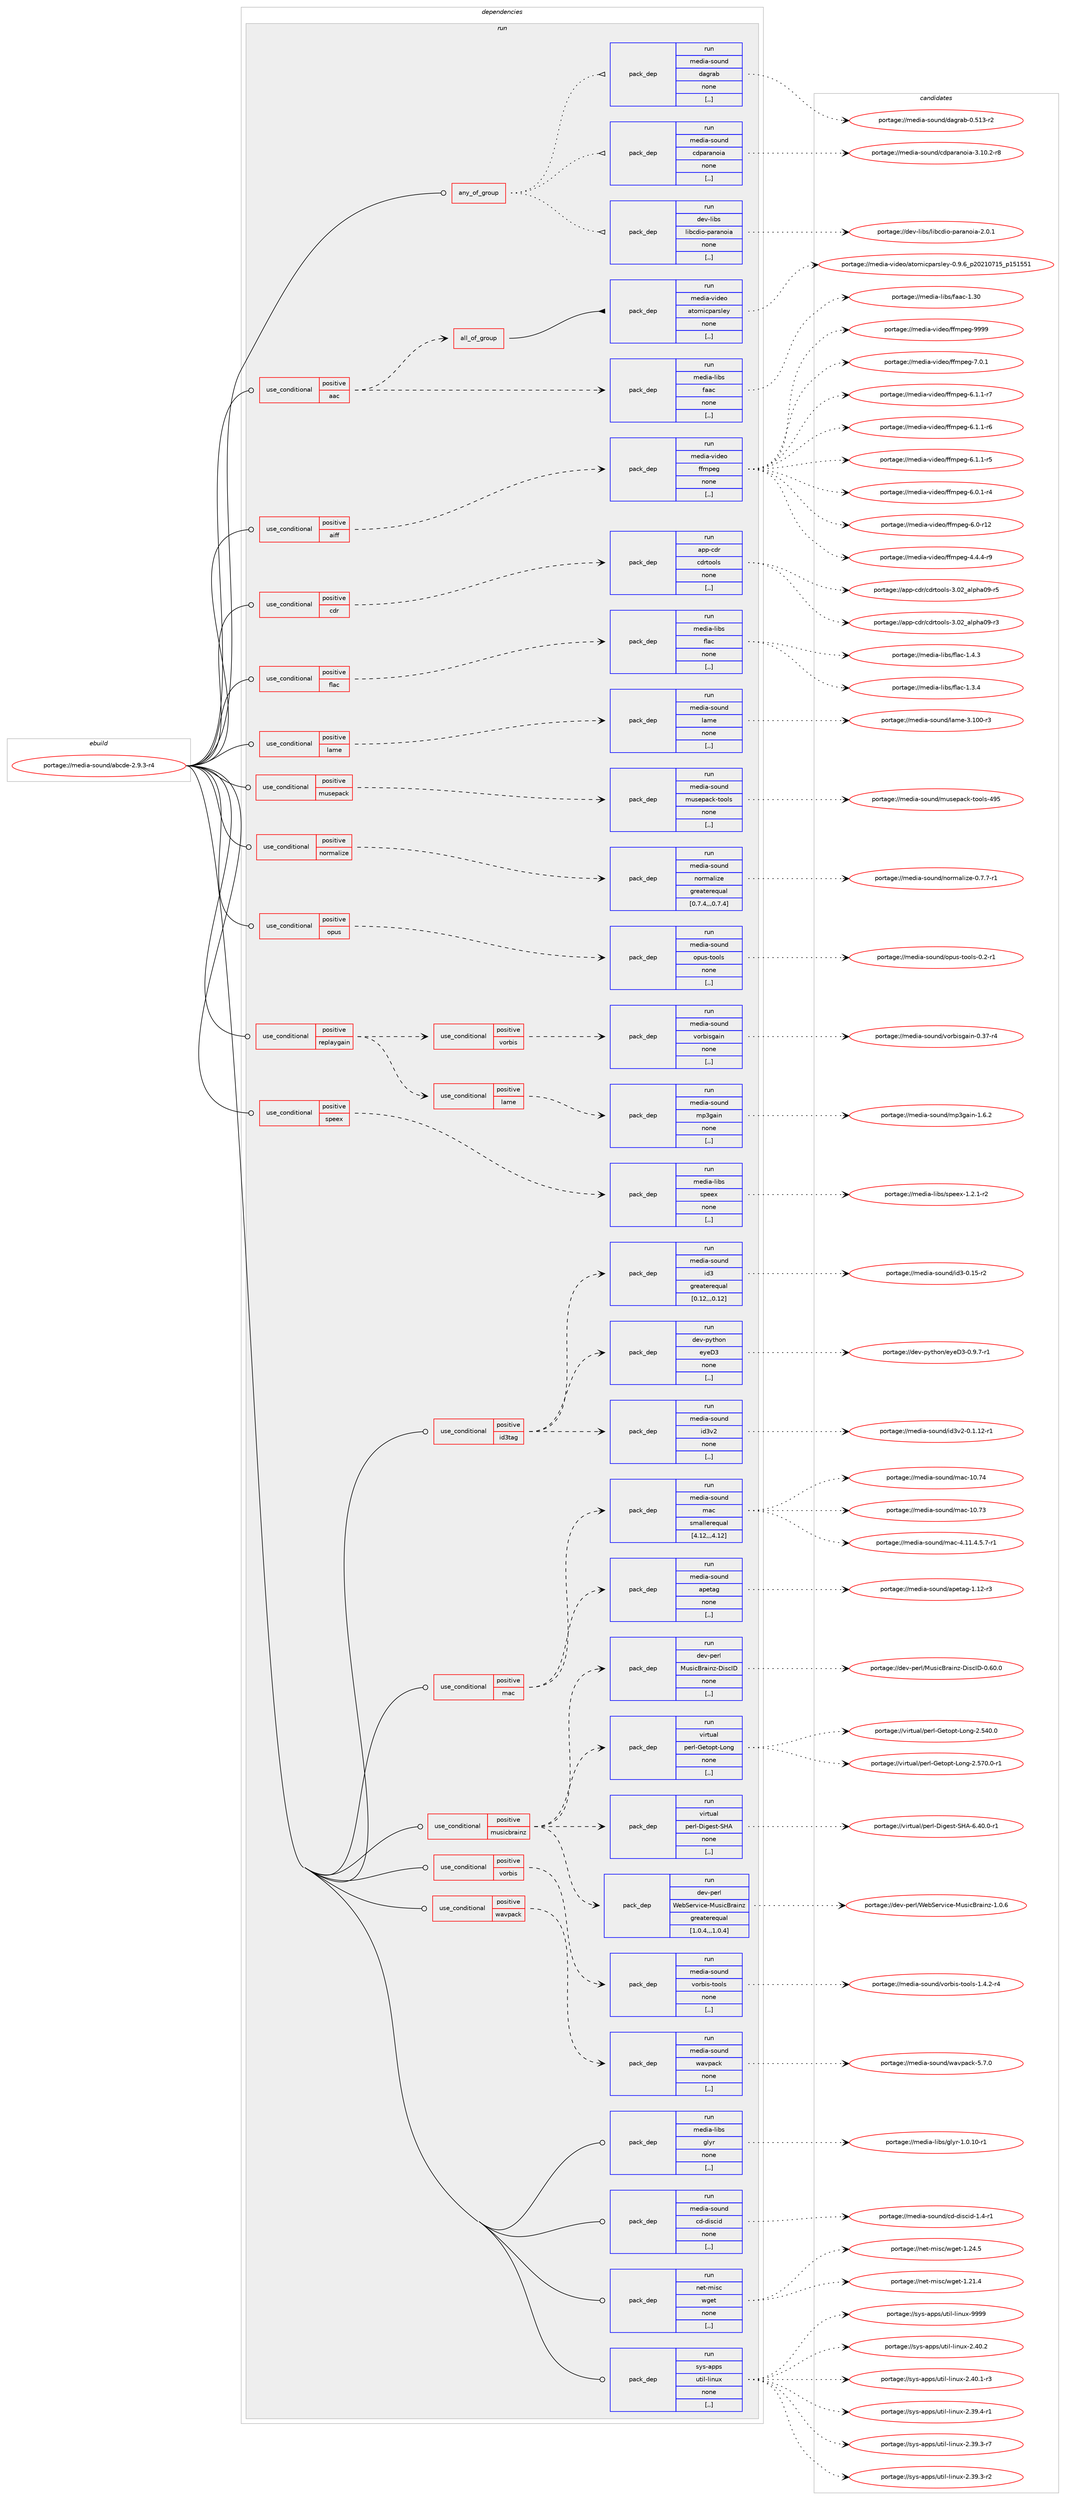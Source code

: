 digraph prolog {

# *************
# Graph options
# *************

newrank=true;
concentrate=true;
compound=true;
graph [rankdir=LR,fontname=Helvetica,fontsize=10,ranksep=1.5];#, ranksep=2.5, nodesep=0.2];
edge  [arrowhead=vee];
node  [fontname=Helvetica,fontsize=10];

# **********
# The ebuild
# **********

subgraph cluster_leftcol {
color=gray;
rank=same;
label=<<i>ebuild</i>>;
id [label="portage://media-sound/abcde-2.9.3-r4", color=red, width=4, href="../media-sound/abcde-2.9.3-r4.svg"];
}

# ****************
# The dependencies
# ****************

subgraph cluster_midcol {
color=gray;
label=<<i>dependencies</i>>;
subgraph cluster_compile {
fillcolor="#eeeeee";
style=filled;
label=<<i>compile</i>>;
}
subgraph cluster_compileandrun {
fillcolor="#eeeeee";
style=filled;
label=<<i>compile and run</i>>;
}
subgraph cluster_run {
fillcolor="#eeeeee";
style=filled;
label=<<i>run</i>>;
subgraph any2252 {
dependency309007 [label=<<TABLE BORDER="0" CELLBORDER="1" CELLSPACING="0" CELLPADDING="4"><TR><TD CELLPADDING="10">any_of_group</TD></TR></TABLE>>, shape=none, color=red];subgraph pack228435 {
dependency309008 [label=<<TABLE BORDER="0" CELLBORDER="1" CELLSPACING="0" CELLPADDING="4" WIDTH="220"><TR><TD ROWSPAN="6" CELLPADDING="30">pack_dep</TD></TR><TR><TD WIDTH="110">run</TD></TR><TR><TD>dev-libs</TD></TR><TR><TD>libcdio-paranoia</TD></TR><TR><TD>none</TD></TR><TR><TD>[,,]</TD></TR></TABLE>>, shape=none, color=blue];
}
dependency309007:e -> dependency309008:w [weight=20,style="dotted",arrowhead="oinv"];
subgraph pack228436 {
dependency309009 [label=<<TABLE BORDER="0" CELLBORDER="1" CELLSPACING="0" CELLPADDING="4" WIDTH="220"><TR><TD ROWSPAN="6" CELLPADDING="30">pack_dep</TD></TR><TR><TD WIDTH="110">run</TD></TR><TR><TD>media-sound</TD></TR><TR><TD>cdparanoia</TD></TR><TR><TD>none</TD></TR><TR><TD>[,,]</TD></TR></TABLE>>, shape=none, color=blue];
}
dependency309007:e -> dependency309009:w [weight=20,style="dotted",arrowhead="oinv"];
subgraph pack228437 {
dependency309010 [label=<<TABLE BORDER="0" CELLBORDER="1" CELLSPACING="0" CELLPADDING="4" WIDTH="220"><TR><TD ROWSPAN="6" CELLPADDING="30">pack_dep</TD></TR><TR><TD WIDTH="110">run</TD></TR><TR><TD>media-sound</TD></TR><TR><TD>dagrab</TD></TR><TR><TD>none</TD></TR><TR><TD>[,,]</TD></TR></TABLE>>, shape=none, color=blue];
}
dependency309007:e -> dependency309010:w [weight=20,style="dotted",arrowhead="oinv"];
}
id:e -> dependency309007:w [weight=20,style="solid",arrowhead="odot"];
subgraph cond78149 {
dependency309011 [label=<<TABLE BORDER="0" CELLBORDER="1" CELLSPACING="0" CELLPADDING="4"><TR><TD ROWSPAN="3" CELLPADDING="10">use_conditional</TD></TR><TR><TD>positive</TD></TR><TR><TD>aac</TD></TR></TABLE>>, shape=none, color=red];
subgraph pack228438 {
dependency309012 [label=<<TABLE BORDER="0" CELLBORDER="1" CELLSPACING="0" CELLPADDING="4" WIDTH="220"><TR><TD ROWSPAN="6" CELLPADDING="30">pack_dep</TD></TR><TR><TD WIDTH="110">run</TD></TR><TR><TD>media-libs</TD></TR><TR><TD>faac</TD></TR><TR><TD>none</TD></TR><TR><TD>[,,]</TD></TR></TABLE>>, shape=none, color=blue];
}
dependency309011:e -> dependency309012:w [weight=20,style="dashed",arrowhead="vee"];
subgraph all174 {
dependency309013 [label=<<TABLE BORDER="0" CELLBORDER="1" CELLSPACING="0" CELLPADDING="4"><TR><TD CELLPADDING="10">all_of_group</TD></TR></TABLE>>, shape=none, color=red];subgraph pack228439 {
dependency309014 [label=<<TABLE BORDER="0" CELLBORDER="1" CELLSPACING="0" CELLPADDING="4" WIDTH="220"><TR><TD ROWSPAN="6" CELLPADDING="30">pack_dep</TD></TR><TR><TD WIDTH="110">run</TD></TR><TR><TD>media-video</TD></TR><TR><TD>atomicparsley</TD></TR><TR><TD>none</TD></TR><TR><TD>[,,]</TD></TR></TABLE>>, shape=none, color=blue];
}
dependency309013:e -> dependency309014:w [weight=20,style="solid",arrowhead="inv"];
}
dependency309011:e -> dependency309013:w [weight=20,style="dashed",arrowhead="vee"];
}
id:e -> dependency309011:w [weight=20,style="solid",arrowhead="odot"];
subgraph cond78150 {
dependency309015 [label=<<TABLE BORDER="0" CELLBORDER="1" CELLSPACING="0" CELLPADDING="4"><TR><TD ROWSPAN="3" CELLPADDING="10">use_conditional</TD></TR><TR><TD>positive</TD></TR><TR><TD>aiff</TD></TR></TABLE>>, shape=none, color=red];
subgraph pack228440 {
dependency309016 [label=<<TABLE BORDER="0" CELLBORDER="1" CELLSPACING="0" CELLPADDING="4" WIDTH="220"><TR><TD ROWSPAN="6" CELLPADDING="30">pack_dep</TD></TR><TR><TD WIDTH="110">run</TD></TR><TR><TD>media-video</TD></TR><TR><TD>ffmpeg</TD></TR><TR><TD>none</TD></TR><TR><TD>[,,]</TD></TR></TABLE>>, shape=none, color=blue];
}
dependency309015:e -> dependency309016:w [weight=20,style="dashed",arrowhead="vee"];
}
id:e -> dependency309015:w [weight=20,style="solid",arrowhead="odot"];
subgraph cond78151 {
dependency309017 [label=<<TABLE BORDER="0" CELLBORDER="1" CELLSPACING="0" CELLPADDING="4"><TR><TD ROWSPAN="3" CELLPADDING="10">use_conditional</TD></TR><TR><TD>positive</TD></TR><TR><TD>cdr</TD></TR></TABLE>>, shape=none, color=red];
subgraph pack228441 {
dependency309018 [label=<<TABLE BORDER="0" CELLBORDER="1" CELLSPACING="0" CELLPADDING="4" WIDTH="220"><TR><TD ROWSPAN="6" CELLPADDING="30">pack_dep</TD></TR><TR><TD WIDTH="110">run</TD></TR><TR><TD>app-cdr</TD></TR><TR><TD>cdrtools</TD></TR><TR><TD>none</TD></TR><TR><TD>[,,]</TD></TR></TABLE>>, shape=none, color=blue];
}
dependency309017:e -> dependency309018:w [weight=20,style="dashed",arrowhead="vee"];
}
id:e -> dependency309017:w [weight=20,style="solid",arrowhead="odot"];
subgraph cond78152 {
dependency309019 [label=<<TABLE BORDER="0" CELLBORDER="1" CELLSPACING="0" CELLPADDING="4"><TR><TD ROWSPAN="3" CELLPADDING="10">use_conditional</TD></TR><TR><TD>positive</TD></TR><TR><TD>flac</TD></TR></TABLE>>, shape=none, color=red];
subgraph pack228442 {
dependency309020 [label=<<TABLE BORDER="0" CELLBORDER="1" CELLSPACING="0" CELLPADDING="4" WIDTH="220"><TR><TD ROWSPAN="6" CELLPADDING="30">pack_dep</TD></TR><TR><TD WIDTH="110">run</TD></TR><TR><TD>media-libs</TD></TR><TR><TD>flac</TD></TR><TR><TD>none</TD></TR><TR><TD>[,,]</TD></TR></TABLE>>, shape=none, color=blue];
}
dependency309019:e -> dependency309020:w [weight=20,style="dashed",arrowhead="vee"];
}
id:e -> dependency309019:w [weight=20,style="solid",arrowhead="odot"];
subgraph cond78153 {
dependency309021 [label=<<TABLE BORDER="0" CELLBORDER="1" CELLSPACING="0" CELLPADDING="4"><TR><TD ROWSPAN="3" CELLPADDING="10">use_conditional</TD></TR><TR><TD>positive</TD></TR><TR><TD>id3tag</TD></TR></TABLE>>, shape=none, color=red];
subgraph pack228443 {
dependency309022 [label=<<TABLE BORDER="0" CELLBORDER="1" CELLSPACING="0" CELLPADDING="4" WIDTH="220"><TR><TD ROWSPAN="6" CELLPADDING="30">pack_dep</TD></TR><TR><TD WIDTH="110">run</TD></TR><TR><TD>dev-python</TD></TR><TR><TD>eyeD3</TD></TR><TR><TD>none</TD></TR><TR><TD>[,,]</TD></TR></TABLE>>, shape=none, color=blue];
}
dependency309021:e -> dependency309022:w [weight=20,style="dashed",arrowhead="vee"];
subgraph pack228444 {
dependency309023 [label=<<TABLE BORDER="0" CELLBORDER="1" CELLSPACING="0" CELLPADDING="4" WIDTH="220"><TR><TD ROWSPAN="6" CELLPADDING="30">pack_dep</TD></TR><TR><TD WIDTH="110">run</TD></TR><TR><TD>media-sound</TD></TR><TR><TD>id3</TD></TR><TR><TD>greaterequal</TD></TR><TR><TD>[0.12,,,0.12]</TD></TR></TABLE>>, shape=none, color=blue];
}
dependency309021:e -> dependency309023:w [weight=20,style="dashed",arrowhead="vee"];
subgraph pack228445 {
dependency309024 [label=<<TABLE BORDER="0" CELLBORDER="1" CELLSPACING="0" CELLPADDING="4" WIDTH="220"><TR><TD ROWSPAN="6" CELLPADDING="30">pack_dep</TD></TR><TR><TD WIDTH="110">run</TD></TR><TR><TD>media-sound</TD></TR><TR><TD>id3v2</TD></TR><TR><TD>none</TD></TR><TR><TD>[,,]</TD></TR></TABLE>>, shape=none, color=blue];
}
dependency309021:e -> dependency309024:w [weight=20,style="dashed",arrowhead="vee"];
}
id:e -> dependency309021:w [weight=20,style="solid",arrowhead="odot"];
subgraph cond78154 {
dependency309025 [label=<<TABLE BORDER="0" CELLBORDER="1" CELLSPACING="0" CELLPADDING="4"><TR><TD ROWSPAN="3" CELLPADDING="10">use_conditional</TD></TR><TR><TD>positive</TD></TR><TR><TD>lame</TD></TR></TABLE>>, shape=none, color=red];
subgraph pack228446 {
dependency309026 [label=<<TABLE BORDER="0" CELLBORDER="1" CELLSPACING="0" CELLPADDING="4" WIDTH="220"><TR><TD ROWSPAN="6" CELLPADDING="30">pack_dep</TD></TR><TR><TD WIDTH="110">run</TD></TR><TR><TD>media-sound</TD></TR><TR><TD>lame</TD></TR><TR><TD>none</TD></TR><TR><TD>[,,]</TD></TR></TABLE>>, shape=none, color=blue];
}
dependency309025:e -> dependency309026:w [weight=20,style="dashed",arrowhead="vee"];
}
id:e -> dependency309025:w [weight=20,style="solid",arrowhead="odot"];
subgraph cond78155 {
dependency309027 [label=<<TABLE BORDER="0" CELLBORDER="1" CELLSPACING="0" CELLPADDING="4"><TR><TD ROWSPAN="3" CELLPADDING="10">use_conditional</TD></TR><TR><TD>positive</TD></TR><TR><TD>mac</TD></TR></TABLE>>, shape=none, color=red];
subgraph pack228447 {
dependency309028 [label=<<TABLE BORDER="0" CELLBORDER="1" CELLSPACING="0" CELLPADDING="4" WIDTH="220"><TR><TD ROWSPAN="6" CELLPADDING="30">pack_dep</TD></TR><TR><TD WIDTH="110">run</TD></TR><TR><TD>media-sound</TD></TR><TR><TD>apetag</TD></TR><TR><TD>none</TD></TR><TR><TD>[,,]</TD></TR></TABLE>>, shape=none, color=blue];
}
dependency309027:e -> dependency309028:w [weight=20,style="dashed",arrowhead="vee"];
subgraph pack228448 {
dependency309029 [label=<<TABLE BORDER="0" CELLBORDER="1" CELLSPACING="0" CELLPADDING="4" WIDTH="220"><TR><TD ROWSPAN="6" CELLPADDING="30">pack_dep</TD></TR><TR><TD WIDTH="110">run</TD></TR><TR><TD>media-sound</TD></TR><TR><TD>mac</TD></TR><TR><TD>smallerequal</TD></TR><TR><TD>[4.12,,,4.12]</TD></TR></TABLE>>, shape=none, color=blue];
}
dependency309027:e -> dependency309029:w [weight=20,style="dashed",arrowhead="vee"];
}
id:e -> dependency309027:w [weight=20,style="solid",arrowhead="odot"];
subgraph cond78156 {
dependency309030 [label=<<TABLE BORDER="0" CELLBORDER="1" CELLSPACING="0" CELLPADDING="4"><TR><TD ROWSPAN="3" CELLPADDING="10">use_conditional</TD></TR><TR><TD>positive</TD></TR><TR><TD>musepack</TD></TR></TABLE>>, shape=none, color=red];
subgraph pack228449 {
dependency309031 [label=<<TABLE BORDER="0" CELLBORDER="1" CELLSPACING="0" CELLPADDING="4" WIDTH="220"><TR><TD ROWSPAN="6" CELLPADDING="30">pack_dep</TD></TR><TR><TD WIDTH="110">run</TD></TR><TR><TD>media-sound</TD></TR><TR><TD>musepack-tools</TD></TR><TR><TD>none</TD></TR><TR><TD>[,,]</TD></TR></TABLE>>, shape=none, color=blue];
}
dependency309030:e -> dependency309031:w [weight=20,style="dashed",arrowhead="vee"];
}
id:e -> dependency309030:w [weight=20,style="solid",arrowhead="odot"];
subgraph cond78157 {
dependency309032 [label=<<TABLE BORDER="0" CELLBORDER="1" CELLSPACING="0" CELLPADDING="4"><TR><TD ROWSPAN="3" CELLPADDING="10">use_conditional</TD></TR><TR><TD>positive</TD></TR><TR><TD>musicbrainz</TD></TR></TABLE>>, shape=none, color=red];
subgraph pack228450 {
dependency309033 [label=<<TABLE BORDER="0" CELLBORDER="1" CELLSPACING="0" CELLPADDING="4" WIDTH="220"><TR><TD ROWSPAN="6" CELLPADDING="30">pack_dep</TD></TR><TR><TD WIDTH="110">run</TD></TR><TR><TD>dev-perl</TD></TR><TR><TD>MusicBrainz-DiscID</TD></TR><TR><TD>none</TD></TR><TR><TD>[,,]</TD></TR></TABLE>>, shape=none, color=blue];
}
dependency309032:e -> dependency309033:w [weight=20,style="dashed",arrowhead="vee"];
subgraph pack228451 {
dependency309034 [label=<<TABLE BORDER="0" CELLBORDER="1" CELLSPACING="0" CELLPADDING="4" WIDTH="220"><TR><TD ROWSPAN="6" CELLPADDING="30">pack_dep</TD></TR><TR><TD WIDTH="110">run</TD></TR><TR><TD>dev-perl</TD></TR><TR><TD>WebService-MusicBrainz</TD></TR><TR><TD>greaterequal</TD></TR><TR><TD>[1.0.4,,,1.0.4]</TD></TR></TABLE>>, shape=none, color=blue];
}
dependency309032:e -> dependency309034:w [weight=20,style="dashed",arrowhead="vee"];
subgraph pack228452 {
dependency309035 [label=<<TABLE BORDER="0" CELLBORDER="1" CELLSPACING="0" CELLPADDING="4" WIDTH="220"><TR><TD ROWSPAN="6" CELLPADDING="30">pack_dep</TD></TR><TR><TD WIDTH="110">run</TD></TR><TR><TD>virtual</TD></TR><TR><TD>perl-Digest-SHA</TD></TR><TR><TD>none</TD></TR><TR><TD>[,,]</TD></TR></TABLE>>, shape=none, color=blue];
}
dependency309032:e -> dependency309035:w [weight=20,style="dashed",arrowhead="vee"];
subgraph pack228453 {
dependency309036 [label=<<TABLE BORDER="0" CELLBORDER="1" CELLSPACING="0" CELLPADDING="4" WIDTH="220"><TR><TD ROWSPAN="6" CELLPADDING="30">pack_dep</TD></TR><TR><TD WIDTH="110">run</TD></TR><TR><TD>virtual</TD></TR><TR><TD>perl-Getopt-Long</TD></TR><TR><TD>none</TD></TR><TR><TD>[,,]</TD></TR></TABLE>>, shape=none, color=blue];
}
dependency309032:e -> dependency309036:w [weight=20,style="dashed",arrowhead="vee"];
}
id:e -> dependency309032:w [weight=20,style="solid",arrowhead="odot"];
subgraph cond78158 {
dependency309037 [label=<<TABLE BORDER="0" CELLBORDER="1" CELLSPACING="0" CELLPADDING="4"><TR><TD ROWSPAN="3" CELLPADDING="10">use_conditional</TD></TR><TR><TD>positive</TD></TR><TR><TD>normalize</TD></TR></TABLE>>, shape=none, color=red];
subgraph pack228454 {
dependency309038 [label=<<TABLE BORDER="0" CELLBORDER="1" CELLSPACING="0" CELLPADDING="4" WIDTH="220"><TR><TD ROWSPAN="6" CELLPADDING="30">pack_dep</TD></TR><TR><TD WIDTH="110">run</TD></TR><TR><TD>media-sound</TD></TR><TR><TD>normalize</TD></TR><TR><TD>greaterequal</TD></TR><TR><TD>[0.7.4,,,0.7.4]</TD></TR></TABLE>>, shape=none, color=blue];
}
dependency309037:e -> dependency309038:w [weight=20,style="dashed",arrowhead="vee"];
}
id:e -> dependency309037:w [weight=20,style="solid",arrowhead="odot"];
subgraph cond78159 {
dependency309039 [label=<<TABLE BORDER="0" CELLBORDER="1" CELLSPACING="0" CELLPADDING="4"><TR><TD ROWSPAN="3" CELLPADDING="10">use_conditional</TD></TR><TR><TD>positive</TD></TR><TR><TD>opus</TD></TR></TABLE>>, shape=none, color=red];
subgraph pack228455 {
dependency309040 [label=<<TABLE BORDER="0" CELLBORDER="1" CELLSPACING="0" CELLPADDING="4" WIDTH="220"><TR><TD ROWSPAN="6" CELLPADDING="30">pack_dep</TD></TR><TR><TD WIDTH="110">run</TD></TR><TR><TD>media-sound</TD></TR><TR><TD>opus-tools</TD></TR><TR><TD>none</TD></TR><TR><TD>[,,]</TD></TR></TABLE>>, shape=none, color=blue];
}
dependency309039:e -> dependency309040:w [weight=20,style="dashed",arrowhead="vee"];
}
id:e -> dependency309039:w [weight=20,style="solid",arrowhead="odot"];
subgraph cond78160 {
dependency309041 [label=<<TABLE BORDER="0" CELLBORDER="1" CELLSPACING="0" CELLPADDING="4"><TR><TD ROWSPAN="3" CELLPADDING="10">use_conditional</TD></TR><TR><TD>positive</TD></TR><TR><TD>replaygain</TD></TR></TABLE>>, shape=none, color=red];
subgraph cond78161 {
dependency309042 [label=<<TABLE BORDER="0" CELLBORDER="1" CELLSPACING="0" CELLPADDING="4"><TR><TD ROWSPAN="3" CELLPADDING="10">use_conditional</TD></TR><TR><TD>positive</TD></TR><TR><TD>lame</TD></TR></TABLE>>, shape=none, color=red];
subgraph pack228456 {
dependency309043 [label=<<TABLE BORDER="0" CELLBORDER="1" CELLSPACING="0" CELLPADDING="4" WIDTH="220"><TR><TD ROWSPAN="6" CELLPADDING="30">pack_dep</TD></TR><TR><TD WIDTH="110">run</TD></TR><TR><TD>media-sound</TD></TR><TR><TD>mp3gain</TD></TR><TR><TD>none</TD></TR><TR><TD>[,,]</TD></TR></TABLE>>, shape=none, color=blue];
}
dependency309042:e -> dependency309043:w [weight=20,style="dashed",arrowhead="vee"];
}
dependency309041:e -> dependency309042:w [weight=20,style="dashed",arrowhead="vee"];
subgraph cond78162 {
dependency309044 [label=<<TABLE BORDER="0" CELLBORDER="1" CELLSPACING="0" CELLPADDING="4"><TR><TD ROWSPAN="3" CELLPADDING="10">use_conditional</TD></TR><TR><TD>positive</TD></TR><TR><TD>vorbis</TD></TR></TABLE>>, shape=none, color=red];
subgraph pack228457 {
dependency309045 [label=<<TABLE BORDER="0" CELLBORDER="1" CELLSPACING="0" CELLPADDING="4" WIDTH="220"><TR><TD ROWSPAN="6" CELLPADDING="30">pack_dep</TD></TR><TR><TD WIDTH="110">run</TD></TR><TR><TD>media-sound</TD></TR><TR><TD>vorbisgain</TD></TR><TR><TD>none</TD></TR><TR><TD>[,,]</TD></TR></TABLE>>, shape=none, color=blue];
}
dependency309044:e -> dependency309045:w [weight=20,style="dashed",arrowhead="vee"];
}
dependency309041:e -> dependency309044:w [weight=20,style="dashed",arrowhead="vee"];
}
id:e -> dependency309041:w [weight=20,style="solid",arrowhead="odot"];
subgraph cond78163 {
dependency309046 [label=<<TABLE BORDER="0" CELLBORDER="1" CELLSPACING="0" CELLPADDING="4"><TR><TD ROWSPAN="3" CELLPADDING="10">use_conditional</TD></TR><TR><TD>positive</TD></TR><TR><TD>speex</TD></TR></TABLE>>, shape=none, color=red];
subgraph pack228458 {
dependency309047 [label=<<TABLE BORDER="0" CELLBORDER="1" CELLSPACING="0" CELLPADDING="4" WIDTH="220"><TR><TD ROWSPAN="6" CELLPADDING="30">pack_dep</TD></TR><TR><TD WIDTH="110">run</TD></TR><TR><TD>media-libs</TD></TR><TR><TD>speex</TD></TR><TR><TD>none</TD></TR><TR><TD>[,,]</TD></TR></TABLE>>, shape=none, color=blue];
}
dependency309046:e -> dependency309047:w [weight=20,style="dashed",arrowhead="vee"];
}
id:e -> dependency309046:w [weight=20,style="solid",arrowhead="odot"];
subgraph cond78164 {
dependency309048 [label=<<TABLE BORDER="0" CELLBORDER="1" CELLSPACING="0" CELLPADDING="4"><TR><TD ROWSPAN="3" CELLPADDING="10">use_conditional</TD></TR><TR><TD>positive</TD></TR><TR><TD>vorbis</TD></TR></TABLE>>, shape=none, color=red];
subgraph pack228459 {
dependency309049 [label=<<TABLE BORDER="0" CELLBORDER="1" CELLSPACING="0" CELLPADDING="4" WIDTH="220"><TR><TD ROWSPAN="6" CELLPADDING="30">pack_dep</TD></TR><TR><TD WIDTH="110">run</TD></TR><TR><TD>media-sound</TD></TR><TR><TD>vorbis-tools</TD></TR><TR><TD>none</TD></TR><TR><TD>[,,]</TD></TR></TABLE>>, shape=none, color=blue];
}
dependency309048:e -> dependency309049:w [weight=20,style="dashed",arrowhead="vee"];
}
id:e -> dependency309048:w [weight=20,style="solid",arrowhead="odot"];
subgraph cond78165 {
dependency309050 [label=<<TABLE BORDER="0" CELLBORDER="1" CELLSPACING="0" CELLPADDING="4"><TR><TD ROWSPAN="3" CELLPADDING="10">use_conditional</TD></TR><TR><TD>positive</TD></TR><TR><TD>wavpack</TD></TR></TABLE>>, shape=none, color=red];
subgraph pack228460 {
dependency309051 [label=<<TABLE BORDER="0" CELLBORDER="1" CELLSPACING="0" CELLPADDING="4" WIDTH="220"><TR><TD ROWSPAN="6" CELLPADDING="30">pack_dep</TD></TR><TR><TD WIDTH="110">run</TD></TR><TR><TD>media-sound</TD></TR><TR><TD>wavpack</TD></TR><TR><TD>none</TD></TR><TR><TD>[,,]</TD></TR></TABLE>>, shape=none, color=blue];
}
dependency309050:e -> dependency309051:w [weight=20,style="dashed",arrowhead="vee"];
}
id:e -> dependency309050:w [weight=20,style="solid",arrowhead="odot"];
subgraph pack228461 {
dependency309052 [label=<<TABLE BORDER="0" CELLBORDER="1" CELLSPACING="0" CELLPADDING="4" WIDTH="220"><TR><TD ROWSPAN="6" CELLPADDING="30">pack_dep</TD></TR><TR><TD WIDTH="110">run</TD></TR><TR><TD>media-libs</TD></TR><TR><TD>glyr</TD></TR><TR><TD>none</TD></TR><TR><TD>[,,]</TD></TR></TABLE>>, shape=none, color=blue];
}
id:e -> dependency309052:w [weight=20,style="solid",arrowhead="odot"];
subgraph pack228462 {
dependency309053 [label=<<TABLE BORDER="0" CELLBORDER="1" CELLSPACING="0" CELLPADDING="4" WIDTH="220"><TR><TD ROWSPAN="6" CELLPADDING="30">pack_dep</TD></TR><TR><TD WIDTH="110">run</TD></TR><TR><TD>media-sound</TD></TR><TR><TD>cd-discid</TD></TR><TR><TD>none</TD></TR><TR><TD>[,,]</TD></TR></TABLE>>, shape=none, color=blue];
}
id:e -> dependency309053:w [weight=20,style="solid",arrowhead="odot"];
subgraph pack228463 {
dependency309054 [label=<<TABLE BORDER="0" CELLBORDER="1" CELLSPACING="0" CELLPADDING="4" WIDTH="220"><TR><TD ROWSPAN="6" CELLPADDING="30">pack_dep</TD></TR><TR><TD WIDTH="110">run</TD></TR><TR><TD>net-misc</TD></TR><TR><TD>wget</TD></TR><TR><TD>none</TD></TR><TR><TD>[,,]</TD></TR></TABLE>>, shape=none, color=blue];
}
id:e -> dependency309054:w [weight=20,style="solid",arrowhead="odot"];
subgraph pack228464 {
dependency309055 [label=<<TABLE BORDER="0" CELLBORDER="1" CELLSPACING="0" CELLPADDING="4" WIDTH="220"><TR><TD ROWSPAN="6" CELLPADDING="30">pack_dep</TD></TR><TR><TD WIDTH="110">run</TD></TR><TR><TD>sys-apps</TD></TR><TR><TD>util-linux</TD></TR><TR><TD>none</TD></TR><TR><TD>[,,]</TD></TR></TABLE>>, shape=none, color=blue];
}
id:e -> dependency309055:w [weight=20,style="solid",arrowhead="odot"];
}
}

# **************
# The candidates
# **************

subgraph cluster_choices {
rank=same;
color=gray;
label=<<i>candidates</i>>;

subgraph choice228435 {
color=black;
nodesep=1;
choice100101118451081059811547108105989910010511145112971149711011110597455046484649 [label="portage://dev-libs/libcdio-paranoia-2.0.1", color=red, width=4,href="../dev-libs/libcdio-paranoia-2.0.1.svg"];
dependency309008:e -> choice100101118451081059811547108105989910010511145112971149711011110597455046484649:w [style=dotted,weight="100"];
}
subgraph choice228436 {
color=black;
nodesep=1;
choice10910110010597451151111171101004799100112971149711011110597455146494846504511456 [label="portage://media-sound/cdparanoia-3.10.2-r8", color=red, width=4,href="../media-sound/cdparanoia-3.10.2-r8.svg"];
dependency309009:e -> choice10910110010597451151111171101004799100112971149711011110597455146494846504511456:w [style=dotted,weight="100"];
}
subgraph choice228437 {
color=black;
nodesep=1;
choice1091011001059745115111117110100471009710311497984548465349514511450 [label="portage://media-sound/dagrab-0.513-r2", color=red, width=4,href="../media-sound/dagrab-0.513-r2.svg"];
dependency309010:e -> choice1091011001059745115111117110100471009710311497984548465349514511450:w [style=dotted,weight="100"];
}
subgraph choice228438 {
color=black;
nodesep=1;
choice109101100105974510810598115471029797994549465148 [label="portage://media-libs/faac-1.30", color=red, width=4,href="../media-libs/faac-1.30.svg"];
dependency309012:e -> choice109101100105974510810598115471029797994549465148:w [style=dotted,weight="100"];
}
subgraph choice228439 {
color=black;
nodesep=1;
choice10910110010597451181051001011114797116111109105991129711411510810112145484657465495112504850494855495395112495349535349 [label="portage://media-video/atomicparsley-0.9.6_p20210715_p151551", color=red, width=4,href="../media-video/atomicparsley-0.9.6_p20210715_p151551.svg"];
dependency309014:e -> choice10910110010597451181051001011114797116111109105991129711411510810112145484657465495112504850494855495395112495349535349:w [style=dotted,weight="100"];
}
subgraph choice228440 {
color=black;
nodesep=1;
choice1091011001059745118105100101111471021021091121011034557575757 [label="portage://media-video/ffmpeg-9999", color=red, width=4,href="../media-video/ffmpeg-9999.svg"];
choice109101100105974511810510010111147102102109112101103455546484649 [label="portage://media-video/ffmpeg-7.0.1", color=red, width=4,href="../media-video/ffmpeg-7.0.1.svg"];
choice1091011001059745118105100101111471021021091121011034554464946494511455 [label="portage://media-video/ffmpeg-6.1.1-r7", color=red, width=4,href="../media-video/ffmpeg-6.1.1-r7.svg"];
choice1091011001059745118105100101111471021021091121011034554464946494511454 [label="portage://media-video/ffmpeg-6.1.1-r6", color=red, width=4,href="../media-video/ffmpeg-6.1.1-r6.svg"];
choice1091011001059745118105100101111471021021091121011034554464946494511453 [label="portage://media-video/ffmpeg-6.1.1-r5", color=red, width=4,href="../media-video/ffmpeg-6.1.1-r5.svg"];
choice1091011001059745118105100101111471021021091121011034554464846494511452 [label="portage://media-video/ffmpeg-6.0.1-r4", color=red, width=4,href="../media-video/ffmpeg-6.0.1-r4.svg"];
choice10910110010597451181051001011114710210210911210110345544648451144950 [label="portage://media-video/ffmpeg-6.0-r12", color=red, width=4,href="../media-video/ffmpeg-6.0-r12.svg"];
choice1091011001059745118105100101111471021021091121011034552465246524511457 [label="portage://media-video/ffmpeg-4.4.4-r9", color=red, width=4,href="../media-video/ffmpeg-4.4.4-r9.svg"];
dependency309016:e -> choice1091011001059745118105100101111471021021091121011034557575757:w [style=dotted,weight="100"];
dependency309016:e -> choice109101100105974511810510010111147102102109112101103455546484649:w [style=dotted,weight="100"];
dependency309016:e -> choice1091011001059745118105100101111471021021091121011034554464946494511455:w [style=dotted,weight="100"];
dependency309016:e -> choice1091011001059745118105100101111471021021091121011034554464946494511454:w [style=dotted,weight="100"];
dependency309016:e -> choice1091011001059745118105100101111471021021091121011034554464946494511453:w [style=dotted,weight="100"];
dependency309016:e -> choice1091011001059745118105100101111471021021091121011034554464846494511452:w [style=dotted,weight="100"];
dependency309016:e -> choice10910110010597451181051001011114710210210911210110345544648451144950:w [style=dotted,weight="100"];
dependency309016:e -> choice1091011001059745118105100101111471021021091121011034552465246524511457:w [style=dotted,weight="100"];
}
subgraph choice228441 {
color=black;
nodesep=1;
choice9711211245991001144799100114116111111108115455146485095971081121049748574511453 [label="portage://app-cdr/cdrtools-3.02_alpha09-r5", color=red, width=4,href="../app-cdr/cdrtools-3.02_alpha09-r5.svg"];
choice9711211245991001144799100114116111111108115455146485095971081121049748574511451 [label="portage://app-cdr/cdrtools-3.02_alpha09-r3", color=red, width=4,href="../app-cdr/cdrtools-3.02_alpha09-r3.svg"];
dependency309018:e -> choice9711211245991001144799100114116111111108115455146485095971081121049748574511453:w [style=dotted,weight="100"];
dependency309018:e -> choice9711211245991001144799100114116111111108115455146485095971081121049748574511451:w [style=dotted,weight="100"];
}
subgraph choice228442 {
color=black;
nodesep=1;
choice109101100105974510810598115471021089799454946524651 [label="portage://media-libs/flac-1.4.3", color=red, width=4,href="../media-libs/flac-1.4.3.svg"];
choice109101100105974510810598115471021089799454946514652 [label="portage://media-libs/flac-1.3.4", color=red, width=4,href="../media-libs/flac-1.3.4.svg"];
dependency309020:e -> choice109101100105974510810598115471021089799454946524651:w [style=dotted,weight="100"];
dependency309020:e -> choice109101100105974510810598115471021089799454946514652:w [style=dotted,weight="100"];
}
subgraph choice228443 {
color=black;
nodesep=1;
choice100101118451121211161041111104710112110168514548465746554511449 [label="portage://dev-python/eyeD3-0.9.7-r1", color=red, width=4,href="../dev-python/eyeD3-0.9.7-r1.svg"];
dependency309022:e -> choice100101118451121211161041111104710112110168514548465746554511449:w [style=dotted,weight="100"];
}
subgraph choice228444 {
color=black;
nodesep=1;
choice1091011001059745115111117110100471051005145484649534511450 [label="portage://media-sound/id3-0.15-r2", color=red, width=4,href="../media-sound/id3-0.15-r2.svg"];
dependency309023:e -> choice1091011001059745115111117110100471051005145484649534511450:w [style=dotted,weight="100"];
}
subgraph choice228445 {
color=black;
nodesep=1;
choice1091011001059745115111117110100471051005111850454846494649504511449 [label="portage://media-sound/id3v2-0.1.12-r1", color=red, width=4,href="../media-sound/id3v2-0.1.12-r1.svg"];
dependency309024:e -> choice1091011001059745115111117110100471051005111850454846494649504511449:w [style=dotted,weight="100"];
}
subgraph choice228446 {
color=black;
nodesep=1;
choice109101100105974511511111711010047108971091014551464948484511451 [label="portage://media-sound/lame-3.100-r3", color=red, width=4,href="../media-sound/lame-3.100-r3.svg"];
dependency309026:e -> choice109101100105974511511111711010047108971091014551464948484511451:w [style=dotted,weight="100"];
}
subgraph choice228447 {
color=black;
nodesep=1;
choice109101100105974511511111711010047971121011169710345494649504511451 [label="portage://media-sound/apetag-1.12-r3", color=red, width=4,href="../media-sound/apetag-1.12-r3.svg"];
dependency309028:e -> choice109101100105974511511111711010047971121011169710345494649504511451:w [style=dotted,weight="100"];
}
subgraph choice228448 {
color=black;
nodesep=1;
choice1091011001059745115111117110100471099799454948465552 [label="portage://media-sound/mac-10.74", color=red, width=4,href="../media-sound/mac-10.74.svg"];
choice1091011001059745115111117110100471099799454948465551 [label="portage://media-sound/mac-10.73", color=red, width=4,href="../media-sound/mac-10.73.svg"];
choice109101100105974511511111711010047109979945524649494652465346554511449 [label="portage://media-sound/mac-4.11.4.5.7-r1", color=red, width=4,href="../media-sound/mac-4.11.4.5.7-r1.svg"];
dependency309029:e -> choice1091011001059745115111117110100471099799454948465552:w [style=dotted,weight="100"];
dependency309029:e -> choice1091011001059745115111117110100471099799454948465551:w [style=dotted,weight="100"];
dependency309029:e -> choice109101100105974511511111711010047109979945524649494652465346554511449:w [style=dotted,weight="100"];
}
subgraph choice228449 {
color=black;
nodesep=1;
choice10910110010597451151111171101004710911711510111297991074511611111110811545525753 [label="portage://media-sound/musepack-tools-495", color=red, width=4,href="../media-sound/musepack-tools-495.svg"];
dependency309031:e -> choice10910110010597451151111171101004710911711510111297991074511611111110811545525753:w [style=dotted,weight="100"];
}
subgraph choice228450 {
color=black;
nodesep=1;
choice100101118451121011141084777117115105996611497105110122456810511599736845484654484648 [label="portage://dev-perl/MusicBrainz-DiscID-0.60.0", color=red, width=4,href="../dev-perl/MusicBrainz-DiscID-0.60.0.svg"];
dependency309033:e -> choice100101118451121011141084777117115105996611497105110122456810511599736845484654484648:w [style=dotted,weight="100"];
}
subgraph choice228451 {
color=black;
nodesep=1;
choice1001011184511210111410847871019883101114118105991014577117115105996611497105110122454946484654 [label="portage://dev-perl/WebService-MusicBrainz-1.0.6", color=red, width=4,href="../dev-perl/WebService-MusicBrainz-1.0.6.svg"];
dependency309034:e -> choice1001011184511210111410847871019883101114118105991014577117115105996611497105110122454946484654:w [style=dotted,weight="100"];
}
subgraph choice228452 {
color=black;
nodesep=1;
choice1181051141161179710847112101114108456810510310111511645837265455446524846484511449 [label="portage://virtual/perl-Digest-SHA-6.40.0-r1", color=red, width=4,href="../virtual/perl-Digest-SHA-6.40.0-r1.svg"];
dependency309035:e -> choice1181051141161179710847112101114108456810510310111511645837265455446524846484511449:w [style=dotted,weight="100"];
}
subgraph choice228453 {
color=black;
nodesep=1;
choice11810511411611797108471121011141084571101116111112116457611111010345504653554846484511449 [label="portage://virtual/perl-Getopt-Long-2.570.0-r1", color=red, width=4,href="../virtual/perl-Getopt-Long-2.570.0-r1.svg"];
choice1181051141161179710847112101114108457110111611111211645761111101034550465352484648 [label="portage://virtual/perl-Getopt-Long-2.540.0", color=red, width=4,href="../virtual/perl-Getopt-Long-2.540.0.svg"];
dependency309036:e -> choice11810511411611797108471121011141084571101116111112116457611111010345504653554846484511449:w [style=dotted,weight="100"];
dependency309036:e -> choice1181051141161179710847112101114108457110111611111211645761111101034550465352484648:w [style=dotted,weight="100"];
}
subgraph choice228454 {
color=black;
nodesep=1;
choice109101100105974511511111711010047110111114109971081051221014548465546554511449 [label="portage://media-sound/normalize-0.7.7-r1", color=red, width=4,href="../media-sound/normalize-0.7.7-r1.svg"];
dependency309038:e -> choice109101100105974511511111711010047110111114109971081051221014548465546554511449:w [style=dotted,weight="100"];
}
subgraph choice228455 {
color=black;
nodesep=1;
choice10910110010597451151111171101004711111211711545116111111108115454846504511449 [label="portage://media-sound/opus-tools-0.2-r1", color=red, width=4,href="../media-sound/opus-tools-0.2-r1.svg"];
dependency309040:e -> choice10910110010597451151111171101004711111211711545116111111108115454846504511449:w [style=dotted,weight="100"];
}
subgraph choice228456 {
color=black;
nodesep=1;
choice1091011001059745115111117110100471091125110397105110454946544650 [label="portage://media-sound/mp3gain-1.6.2", color=red, width=4,href="../media-sound/mp3gain-1.6.2.svg"];
dependency309043:e -> choice1091011001059745115111117110100471091125110397105110454946544650:w [style=dotted,weight="100"];
}
subgraph choice228457 {
color=black;
nodesep=1;
choice109101100105974511511111711010047118111114981051151039710511045484651554511452 [label="portage://media-sound/vorbisgain-0.37-r4", color=red, width=4,href="../media-sound/vorbisgain-0.37-r4.svg"];
dependency309045:e -> choice109101100105974511511111711010047118111114981051151039710511045484651554511452:w [style=dotted,weight="100"];
}
subgraph choice228458 {
color=black;
nodesep=1;
choice109101100105974510810598115471151121011011204549465046494511450 [label="portage://media-libs/speex-1.2.1-r2", color=red, width=4,href="../media-libs/speex-1.2.1-r2.svg"];
dependency309047:e -> choice109101100105974510810598115471151121011011204549465046494511450:w [style=dotted,weight="100"];
}
subgraph choice228459 {
color=black;
nodesep=1;
choice10910110010597451151111171101004711811111498105115451161111111081154549465246504511452 [label="portage://media-sound/vorbis-tools-1.4.2-r4", color=red, width=4,href="../media-sound/vorbis-tools-1.4.2-r4.svg"];
dependency309049:e -> choice10910110010597451151111171101004711811111498105115451161111111081154549465246504511452:w [style=dotted,weight="100"];
}
subgraph choice228460 {
color=black;
nodesep=1;
choice109101100105974511511111711010047119971181129799107455346554648 [label="portage://media-sound/wavpack-5.7.0", color=red, width=4,href="../media-sound/wavpack-5.7.0.svg"];
dependency309051:e -> choice109101100105974511511111711010047119971181129799107455346554648:w [style=dotted,weight="100"];
}
subgraph choice228461 {
color=black;
nodesep=1;
choice10910110010597451081059811547103108121114454946484649484511449 [label="portage://media-libs/glyr-1.0.10-r1", color=red, width=4,href="../media-libs/glyr-1.0.10-r1.svg"];
dependency309052:e -> choice10910110010597451081059811547103108121114454946484649484511449:w [style=dotted,weight="100"];
}
subgraph choice228462 {
color=black;
nodesep=1;
choice109101100105974511511111711010047991004510010511599105100454946524511449 [label="portage://media-sound/cd-discid-1.4-r1", color=red, width=4,href="../media-sound/cd-discid-1.4-r1.svg"];
dependency309053:e -> choice109101100105974511511111711010047991004510010511599105100454946524511449:w [style=dotted,weight="100"];
}
subgraph choice228463 {
color=black;
nodesep=1;
choice11010111645109105115994711910310111645494650524653 [label="portage://net-misc/wget-1.24.5", color=red, width=4,href="../net-misc/wget-1.24.5.svg"];
choice11010111645109105115994711910310111645494650494652 [label="portage://net-misc/wget-1.21.4", color=red, width=4,href="../net-misc/wget-1.21.4.svg"];
dependency309054:e -> choice11010111645109105115994711910310111645494650524653:w [style=dotted,weight="100"];
dependency309054:e -> choice11010111645109105115994711910310111645494650494652:w [style=dotted,weight="100"];
}
subgraph choice228464 {
color=black;
nodesep=1;
choice115121115459711211211547117116105108451081051101171204557575757 [label="portage://sys-apps/util-linux-9999", color=red, width=4,href="../sys-apps/util-linux-9999.svg"];
choice1151211154597112112115471171161051084510810511011712045504652484650 [label="portage://sys-apps/util-linux-2.40.2", color=red, width=4,href="../sys-apps/util-linux-2.40.2.svg"];
choice11512111545971121121154711711610510845108105110117120455046524846494511451 [label="portage://sys-apps/util-linux-2.40.1-r3", color=red, width=4,href="../sys-apps/util-linux-2.40.1-r3.svg"];
choice11512111545971121121154711711610510845108105110117120455046515746524511449 [label="portage://sys-apps/util-linux-2.39.4-r1", color=red, width=4,href="../sys-apps/util-linux-2.39.4-r1.svg"];
choice11512111545971121121154711711610510845108105110117120455046515746514511455 [label="portage://sys-apps/util-linux-2.39.3-r7", color=red, width=4,href="../sys-apps/util-linux-2.39.3-r7.svg"];
choice11512111545971121121154711711610510845108105110117120455046515746514511450 [label="portage://sys-apps/util-linux-2.39.3-r2", color=red, width=4,href="../sys-apps/util-linux-2.39.3-r2.svg"];
dependency309055:e -> choice115121115459711211211547117116105108451081051101171204557575757:w [style=dotted,weight="100"];
dependency309055:e -> choice1151211154597112112115471171161051084510810511011712045504652484650:w [style=dotted,weight="100"];
dependency309055:e -> choice11512111545971121121154711711610510845108105110117120455046524846494511451:w [style=dotted,weight="100"];
dependency309055:e -> choice11512111545971121121154711711610510845108105110117120455046515746524511449:w [style=dotted,weight="100"];
dependency309055:e -> choice11512111545971121121154711711610510845108105110117120455046515746514511455:w [style=dotted,weight="100"];
dependency309055:e -> choice11512111545971121121154711711610510845108105110117120455046515746514511450:w [style=dotted,weight="100"];
}
}

}

